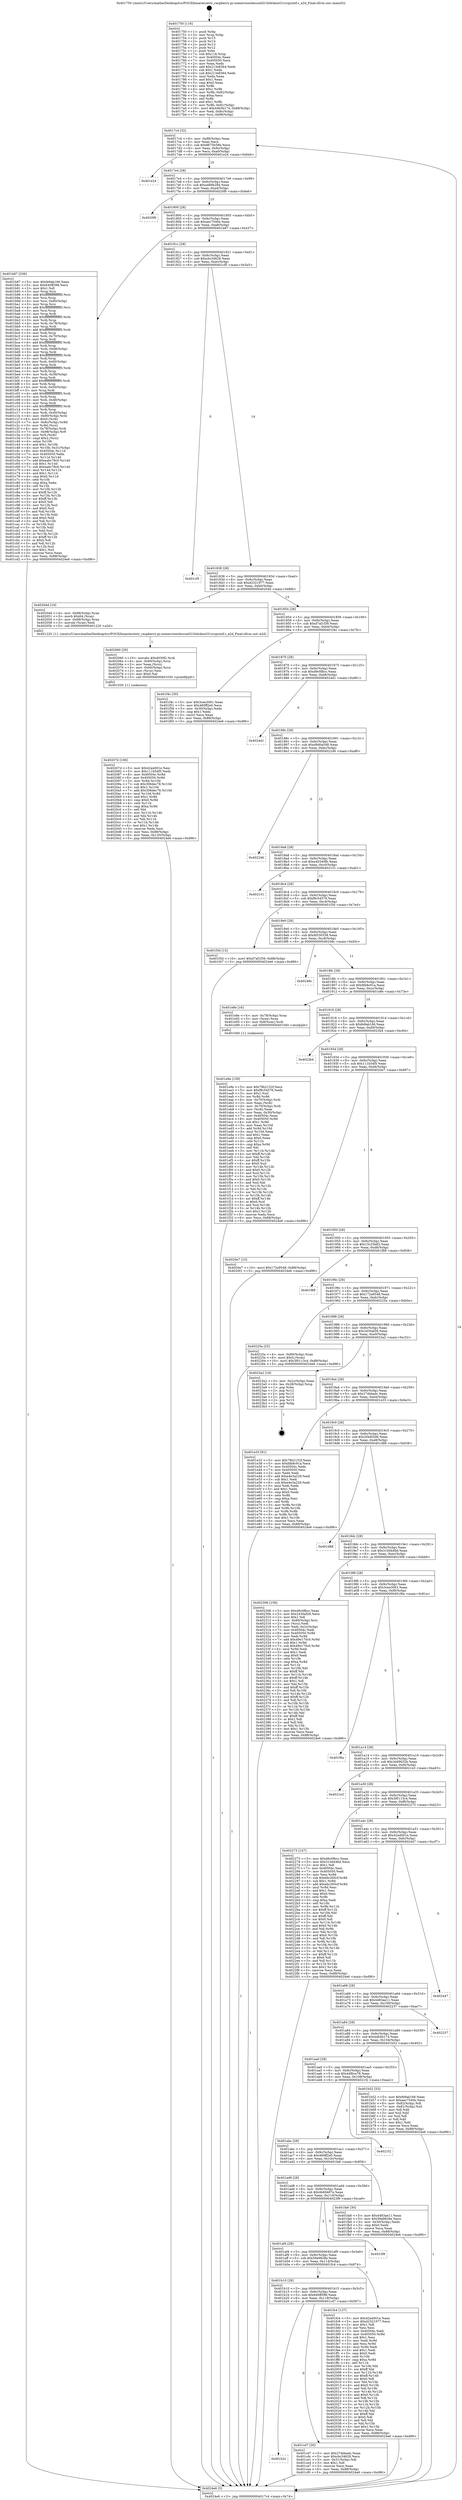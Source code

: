 digraph "0x401750" {
  label = "0x401750 (/mnt/c/Users/mathe/Desktop/tcc/POCII/binaries/extr_raspberry-pi-osexerciseslesson021bl4ckout31srcprintf.c_a2d_Final-ollvm.out::main(0))"
  labelloc = "t"
  node[shape=record]

  Entry [label="",width=0.3,height=0.3,shape=circle,fillcolor=black,style=filled]
  "0x4017c4" [label="{
     0x4017c4 [32]\l
     | [instrs]\l
     &nbsp;&nbsp;0x4017c4 \<+6\>: mov -0x88(%rbp),%eax\l
     &nbsp;&nbsp;0x4017ca \<+2\>: mov %eax,%ecx\l
     &nbsp;&nbsp;0x4017cc \<+6\>: sub $0x8675b58b,%ecx\l
     &nbsp;&nbsp;0x4017d2 \<+6\>: mov %eax,-0x9c(%rbp)\l
     &nbsp;&nbsp;0x4017d8 \<+6\>: mov %ecx,-0xa0(%rbp)\l
     &nbsp;&nbsp;0x4017de \<+6\>: je 0000000000401e24 \<main+0x6d4\>\l
  }"]
  "0x401e24" [label="{
     0x401e24\l
  }", style=dashed]
  "0x4017e4" [label="{
     0x4017e4 [28]\l
     | [instrs]\l
     &nbsp;&nbsp;0x4017e4 \<+5\>: jmp 00000000004017e9 \<main+0x99\>\l
     &nbsp;&nbsp;0x4017e9 \<+6\>: mov -0x9c(%rbp),%eax\l
     &nbsp;&nbsp;0x4017ef \<+5\>: sub $0xa489b284,%eax\l
     &nbsp;&nbsp;0x4017f4 \<+6\>: mov %eax,-0xa4(%rbp)\l
     &nbsp;&nbsp;0x4017fa \<+6\>: je 00000000004020f6 \<main+0x9a6\>\l
  }"]
  Exit [label="",width=0.3,height=0.3,shape=circle,fillcolor=black,style=filled,peripheries=2]
  "0x4020f6" [label="{
     0x4020f6\l
  }", style=dashed]
  "0x401800" [label="{
     0x401800 [28]\l
     | [instrs]\l
     &nbsp;&nbsp;0x401800 \<+5\>: jmp 0000000000401805 \<main+0xb5\>\l
     &nbsp;&nbsp;0x401805 \<+6\>: mov -0x9c(%rbp),%eax\l
     &nbsp;&nbsp;0x40180b \<+5\>: sub $0xaec7540e,%eax\l
     &nbsp;&nbsp;0x401810 \<+6\>: mov %eax,-0xa8(%rbp)\l
     &nbsp;&nbsp;0x401816 \<+6\>: je 0000000000401b87 \<main+0x437\>\l
  }"]
  "0x40207d" [label="{
     0x40207d [106]\l
     | [instrs]\l
     &nbsp;&nbsp;0x40207d \<+5\>: mov $0x42a4001e,%esi\l
     &nbsp;&nbsp;0x402082 \<+5\>: mov $0x111b54f5,%edx\l
     &nbsp;&nbsp;0x402087 \<+8\>: mov 0x40504c,%r8d\l
     &nbsp;&nbsp;0x40208f \<+8\>: mov 0x405050,%r9d\l
     &nbsp;&nbsp;0x402097 \<+3\>: mov %r8d,%r10d\l
     &nbsp;&nbsp;0x40209a \<+7\>: sub $0x306dec78,%r10d\l
     &nbsp;&nbsp;0x4020a1 \<+4\>: sub $0x1,%r10d\l
     &nbsp;&nbsp;0x4020a5 \<+7\>: add $0x306dec78,%r10d\l
     &nbsp;&nbsp;0x4020ac \<+4\>: imul %r10d,%r8d\l
     &nbsp;&nbsp;0x4020b0 \<+4\>: and $0x1,%r8d\l
     &nbsp;&nbsp;0x4020b4 \<+4\>: cmp $0x0,%r8d\l
     &nbsp;&nbsp;0x4020b8 \<+4\>: sete %r11b\l
     &nbsp;&nbsp;0x4020bc \<+4\>: cmp $0xa,%r9d\l
     &nbsp;&nbsp;0x4020c0 \<+3\>: setl %bl\l
     &nbsp;&nbsp;0x4020c3 \<+3\>: mov %r11b,%r14b\l
     &nbsp;&nbsp;0x4020c6 \<+3\>: and %bl,%r14b\l
     &nbsp;&nbsp;0x4020c9 \<+3\>: xor %bl,%r11b\l
     &nbsp;&nbsp;0x4020cc \<+3\>: or %r11b,%r14b\l
     &nbsp;&nbsp;0x4020cf \<+4\>: test $0x1,%r14b\l
     &nbsp;&nbsp;0x4020d3 \<+3\>: cmovne %edx,%esi\l
     &nbsp;&nbsp;0x4020d6 \<+6\>: mov %esi,-0x88(%rbp)\l
     &nbsp;&nbsp;0x4020dc \<+6\>: mov %eax,-0x120(%rbp)\l
     &nbsp;&nbsp;0x4020e2 \<+5\>: jmp 00000000004024e6 \<main+0xd96\>\l
  }"]
  "0x401b87" [label="{
     0x401b87 [336]\l
     | [instrs]\l
     &nbsp;&nbsp;0x401b87 \<+5\>: mov $0xfe9ab166,%eax\l
     &nbsp;&nbsp;0x401b8c \<+5\>: mov $0x640ff398,%ecx\l
     &nbsp;&nbsp;0x401b91 \<+2\>: mov $0x1,%dl\l
     &nbsp;&nbsp;0x401b93 \<+3\>: mov %rsp,%rsi\l
     &nbsp;&nbsp;0x401b96 \<+4\>: add $0xfffffffffffffff0,%rsi\l
     &nbsp;&nbsp;0x401b9a \<+3\>: mov %rsi,%rsp\l
     &nbsp;&nbsp;0x401b9d \<+4\>: mov %rsi,-0x80(%rbp)\l
     &nbsp;&nbsp;0x401ba1 \<+3\>: mov %rsp,%rsi\l
     &nbsp;&nbsp;0x401ba4 \<+4\>: add $0xfffffffffffffff0,%rsi\l
     &nbsp;&nbsp;0x401ba8 \<+3\>: mov %rsi,%rsp\l
     &nbsp;&nbsp;0x401bab \<+3\>: mov %rsp,%rdi\l
     &nbsp;&nbsp;0x401bae \<+4\>: add $0xfffffffffffffff0,%rdi\l
     &nbsp;&nbsp;0x401bb2 \<+3\>: mov %rdi,%rsp\l
     &nbsp;&nbsp;0x401bb5 \<+4\>: mov %rdi,-0x78(%rbp)\l
     &nbsp;&nbsp;0x401bb9 \<+3\>: mov %rsp,%rdi\l
     &nbsp;&nbsp;0x401bbc \<+4\>: add $0xfffffffffffffff0,%rdi\l
     &nbsp;&nbsp;0x401bc0 \<+3\>: mov %rdi,%rsp\l
     &nbsp;&nbsp;0x401bc3 \<+4\>: mov %rdi,-0x70(%rbp)\l
     &nbsp;&nbsp;0x401bc7 \<+3\>: mov %rsp,%rdi\l
     &nbsp;&nbsp;0x401bca \<+4\>: add $0xfffffffffffffff0,%rdi\l
     &nbsp;&nbsp;0x401bce \<+3\>: mov %rdi,%rsp\l
     &nbsp;&nbsp;0x401bd1 \<+4\>: mov %rdi,-0x68(%rbp)\l
     &nbsp;&nbsp;0x401bd5 \<+3\>: mov %rsp,%rdi\l
     &nbsp;&nbsp;0x401bd8 \<+4\>: add $0xfffffffffffffff0,%rdi\l
     &nbsp;&nbsp;0x401bdc \<+3\>: mov %rdi,%rsp\l
     &nbsp;&nbsp;0x401bdf \<+4\>: mov %rdi,-0x60(%rbp)\l
     &nbsp;&nbsp;0x401be3 \<+3\>: mov %rsp,%rdi\l
     &nbsp;&nbsp;0x401be6 \<+4\>: add $0xfffffffffffffff0,%rdi\l
     &nbsp;&nbsp;0x401bea \<+3\>: mov %rdi,%rsp\l
     &nbsp;&nbsp;0x401bed \<+4\>: mov %rdi,-0x58(%rbp)\l
     &nbsp;&nbsp;0x401bf1 \<+3\>: mov %rsp,%rdi\l
     &nbsp;&nbsp;0x401bf4 \<+4\>: add $0xfffffffffffffff0,%rdi\l
     &nbsp;&nbsp;0x401bf8 \<+3\>: mov %rdi,%rsp\l
     &nbsp;&nbsp;0x401bfb \<+4\>: mov %rdi,-0x50(%rbp)\l
     &nbsp;&nbsp;0x401bff \<+3\>: mov %rsp,%rdi\l
     &nbsp;&nbsp;0x401c02 \<+4\>: add $0xfffffffffffffff0,%rdi\l
     &nbsp;&nbsp;0x401c06 \<+3\>: mov %rdi,%rsp\l
     &nbsp;&nbsp;0x401c09 \<+4\>: mov %rdi,-0x48(%rbp)\l
     &nbsp;&nbsp;0x401c0d \<+3\>: mov %rsp,%rdi\l
     &nbsp;&nbsp;0x401c10 \<+4\>: add $0xfffffffffffffff0,%rdi\l
     &nbsp;&nbsp;0x401c14 \<+3\>: mov %rdi,%rsp\l
     &nbsp;&nbsp;0x401c17 \<+4\>: mov %rdi,-0x40(%rbp)\l
     &nbsp;&nbsp;0x401c1b \<+4\>: mov -0x80(%rbp),%rdi\l
     &nbsp;&nbsp;0x401c1f \<+6\>: movl $0x0,(%rdi)\l
     &nbsp;&nbsp;0x401c25 \<+7\>: mov -0x8c(%rbp),%r8d\l
     &nbsp;&nbsp;0x401c2c \<+3\>: mov %r8d,(%rsi)\l
     &nbsp;&nbsp;0x401c2f \<+4\>: mov -0x78(%rbp),%rdi\l
     &nbsp;&nbsp;0x401c33 \<+7\>: mov -0x98(%rbp),%r9\l
     &nbsp;&nbsp;0x401c3a \<+3\>: mov %r9,(%rdi)\l
     &nbsp;&nbsp;0x401c3d \<+3\>: cmpl $0x2,(%rsi)\l
     &nbsp;&nbsp;0x401c40 \<+4\>: setne %r10b\l
     &nbsp;&nbsp;0x401c44 \<+4\>: and $0x1,%r10b\l
     &nbsp;&nbsp;0x401c48 \<+4\>: mov %r10b,-0x31(%rbp)\l
     &nbsp;&nbsp;0x401c4c \<+8\>: mov 0x40504c,%r11d\l
     &nbsp;&nbsp;0x401c54 \<+7\>: mov 0x405050,%ebx\l
     &nbsp;&nbsp;0x401c5b \<+3\>: mov %r11d,%r14d\l
     &nbsp;&nbsp;0x401c5e \<+7\>: add $0xeabc78c0,%r14d\l
     &nbsp;&nbsp;0x401c65 \<+4\>: sub $0x1,%r14d\l
     &nbsp;&nbsp;0x401c69 \<+7\>: sub $0xeabc78c0,%r14d\l
     &nbsp;&nbsp;0x401c70 \<+4\>: imul %r14d,%r11d\l
     &nbsp;&nbsp;0x401c74 \<+4\>: and $0x1,%r11d\l
     &nbsp;&nbsp;0x401c78 \<+4\>: cmp $0x0,%r11d\l
     &nbsp;&nbsp;0x401c7c \<+4\>: sete %r10b\l
     &nbsp;&nbsp;0x401c80 \<+3\>: cmp $0xa,%ebx\l
     &nbsp;&nbsp;0x401c83 \<+4\>: setl %r15b\l
     &nbsp;&nbsp;0x401c87 \<+3\>: mov %r10b,%r12b\l
     &nbsp;&nbsp;0x401c8a \<+4\>: xor $0xff,%r12b\l
     &nbsp;&nbsp;0x401c8e \<+3\>: mov %r15b,%r13b\l
     &nbsp;&nbsp;0x401c91 \<+4\>: xor $0xff,%r13b\l
     &nbsp;&nbsp;0x401c95 \<+3\>: xor $0x0,%dl\l
     &nbsp;&nbsp;0x401c98 \<+3\>: mov %r12b,%sil\l
     &nbsp;&nbsp;0x401c9b \<+4\>: and $0x0,%sil\l
     &nbsp;&nbsp;0x401c9f \<+3\>: and %dl,%r10b\l
     &nbsp;&nbsp;0x401ca2 \<+3\>: mov %r13b,%dil\l
     &nbsp;&nbsp;0x401ca5 \<+4\>: and $0x0,%dil\l
     &nbsp;&nbsp;0x401ca9 \<+3\>: and %dl,%r15b\l
     &nbsp;&nbsp;0x401cac \<+3\>: or %r10b,%sil\l
     &nbsp;&nbsp;0x401caf \<+3\>: or %r15b,%dil\l
     &nbsp;&nbsp;0x401cb2 \<+3\>: xor %dil,%sil\l
     &nbsp;&nbsp;0x401cb5 \<+3\>: or %r13b,%r12b\l
     &nbsp;&nbsp;0x401cb8 \<+4\>: xor $0xff,%r12b\l
     &nbsp;&nbsp;0x401cbc \<+3\>: or $0x0,%dl\l
     &nbsp;&nbsp;0x401cbf \<+3\>: and %dl,%r12b\l
     &nbsp;&nbsp;0x401cc2 \<+3\>: or %r12b,%sil\l
     &nbsp;&nbsp;0x401cc5 \<+4\>: test $0x1,%sil\l
     &nbsp;&nbsp;0x401cc9 \<+3\>: cmovne %ecx,%eax\l
     &nbsp;&nbsp;0x401ccc \<+6\>: mov %eax,-0x88(%rbp)\l
     &nbsp;&nbsp;0x401cd2 \<+5\>: jmp 00000000004024e6 \<main+0xd96\>\l
  }"]
  "0x40181c" [label="{
     0x40181c [28]\l
     | [instrs]\l
     &nbsp;&nbsp;0x40181c \<+5\>: jmp 0000000000401821 \<main+0xd1\>\l
     &nbsp;&nbsp;0x401821 \<+6\>: mov -0x9c(%rbp),%eax\l
     &nbsp;&nbsp;0x401827 \<+5\>: sub $0xcbc34628,%eax\l
     &nbsp;&nbsp;0x40182c \<+6\>: mov %eax,-0xac(%rbp)\l
     &nbsp;&nbsp;0x401832 \<+6\>: je 0000000000401cf5 \<main+0x5a5\>\l
  }"]
  "0x402060" [label="{
     0x402060 [29]\l
     | [instrs]\l
     &nbsp;&nbsp;0x402060 \<+10\>: movabs $0x4030f2,%rdi\l
     &nbsp;&nbsp;0x40206a \<+4\>: mov -0x60(%rbp),%rcx\l
     &nbsp;&nbsp;0x40206e \<+2\>: mov %eax,(%rcx)\l
     &nbsp;&nbsp;0x402070 \<+4\>: mov -0x60(%rbp),%rcx\l
     &nbsp;&nbsp;0x402074 \<+2\>: mov (%rcx),%esi\l
     &nbsp;&nbsp;0x402076 \<+2\>: mov $0x0,%al\l
     &nbsp;&nbsp;0x402078 \<+5\>: call 0000000000401030 \<printf@plt\>\l
     | [calls]\l
     &nbsp;&nbsp;0x401030 \{1\} (unknown)\l
  }"]
  "0x401cf5" [label="{
     0x401cf5\l
  }", style=dashed]
  "0x401838" [label="{
     0x401838 [28]\l
     | [instrs]\l
     &nbsp;&nbsp;0x401838 \<+5\>: jmp 000000000040183d \<main+0xed\>\l
     &nbsp;&nbsp;0x40183d \<+6\>: mov -0x9c(%rbp),%eax\l
     &nbsp;&nbsp;0x401843 \<+5\>: sub $0xd2321977,%eax\l
     &nbsp;&nbsp;0x401848 \<+6\>: mov %eax,-0xb0(%rbp)\l
     &nbsp;&nbsp;0x40184e \<+6\>: je 000000000040204d \<main+0x8fd\>\l
  }"]
  "0x401e9e" [label="{
     0x401e9e [159]\l
     | [instrs]\l
     &nbsp;&nbsp;0x401e9e \<+5\>: mov $0x78b2152f,%ecx\l
     &nbsp;&nbsp;0x401ea3 \<+5\>: mov $0xf9c54576,%edx\l
     &nbsp;&nbsp;0x401ea8 \<+3\>: mov $0x1,%sil\l
     &nbsp;&nbsp;0x401eab \<+3\>: xor %r8d,%r8d\l
     &nbsp;&nbsp;0x401eae \<+4\>: mov -0x70(%rbp),%rdi\l
     &nbsp;&nbsp;0x401eb2 \<+2\>: mov %eax,(%rdi)\l
     &nbsp;&nbsp;0x401eb4 \<+4\>: mov -0x70(%rbp),%rdi\l
     &nbsp;&nbsp;0x401eb8 \<+2\>: mov (%rdi),%eax\l
     &nbsp;&nbsp;0x401eba \<+3\>: mov %eax,-0x30(%rbp)\l
     &nbsp;&nbsp;0x401ebd \<+7\>: mov 0x40504c,%eax\l
     &nbsp;&nbsp;0x401ec4 \<+8\>: mov 0x405050,%r9d\l
     &nbsp;&nbsp;0x401ecc \<+4\>: sub $0x1,%r8d\l
     &nbsp;&nbsp;0x401ed0 \<+3\>: mov %eax,%r10d\l
     &nbsp;&nbsp;0x401ed3 \<+3\>: add %r8d,%r10d\l
     &nbsp;&nbsp;0x401ed6 \<+4\>: imul %r10d,%eax\l
     &nbsp;&nbsp;0x401eda \<+3\>: and $0x1,%eax\l
     &nbsp;&nbsp;0x401edd \<+3\>: cmp $0x0,%eax\l
     &nbsp;&nbsp;0x401ee0 \<+4\>: sete %r11b\l
     &nbsp;&nbsp;0x401ee4 \<+4\>: cmp $0xa,%r9d\l
     &nbsp;&nbsp;0x401ee8 \<+3\>: setl %bl\l
     &nbsp;&nbsp;0x401eeb \<+3\>: mov %r11b,%r14b\l
     &nbsp;&nbsp;0x401eee \<+4\>: xor $0xff,%r14b\l
     &nbsp;&nbsp;0x401ef2 \<+3\>: mov %bl,%r15b\l
     &nbsp;&nbsp;0x401ef5 \<+4\>: xor $0xff,%r15b\l
     &nbsp;&nbsp;0x401ef9 \<+4\>: xor $0x0,%sil\l
     &nbsp;&nbsp;0x401efd \<+3\>: mov %r14b,%r12b\l
     &nbsp;&nbsp;0x401f00 \<+4\>: and $0x0,%r12b\l
     &nbsp;&nbsp;0x401f04 \<+3\>: and %sil,%r11b\l
     &nbsp;&nbsp;0x401f07 \<+3\>: mov %r15b,%r13b\l
     &nbsp;&nbsp;0x401f0a \<+4\>: and $0x0,%r13b\l
     &nbsp;&nbsp;0x401f0e \<+3\>: and %sil,%bl\l
     &nbsp;&nbsp;0x401f11 \<+3\>: or %r11b,%r12b\l
     &nbsp;&nbsp;0x401f14 \<+3\>: or %bl,%r13b\l
     &nbsp;&nbsp;0x401f17 \<+3\>: xor %r13b,%r12b\l
     &nbsp;&nbsp;0x401f1a \<+3\>: or %r15b,%r14b\l
     &nbsp;&nbsp;0x401f1d \<+4\>: xor $0xff,%r14b\l
     &nbsp;&nbsp;0x401f21 \<+4\>: or $0x0,%sil\l
     &nbsp;&nbsp;0x401f25 \<+3\>: and %sil,%r14b\l
     &nbsp;&nbsp;0x401f28 \<+3\>: or %r14b,%r12b\l
     &nbsp;&nbsp;0x401f2b \<+4\>: test $0x1,%r12b\l
     &nbsp;&nbsp;0x401f2f \<+3\>: cmovne %edx,%ecx\l
     &nbsp;&nbsp;0x401f32 \<+6\>: mov %ecx,-0x88(%rbp)\l
     &nbsp;&nbsp;0x401f38 \<+5\>: jmp 00000000004024e6 \<main+0xd96\>\l
  }"]
  "0x40204d" [label="{
     0x40204d [19]\l
     | [instrs]\l
     &nbsp;&nbsp;0x40204d \<+4\>: mov -0x68(%rbp),%rax\l
     &nbsp;&nbsp;0x402051 \<+3\>: movb $0x64,(%rax)\l
     &nbsp;&nbsp;0x402054 \<+4\>: mov -0x68(%rbp),%rax\l
     &nbsp;&nbsp;0x402058 \<+3\>: movsbl (%rax),%edi\l
     &nbsp;&nbsp;0x40205b \<+5\>: call 0000000000401220 \<a2d\>\l
     | [calls]\l
     &nbsp;&nbsp;0x401220 \{1\} (/mnt/c/Users/mathe/Desktop/tcc/POCII/binaries/extr_raspberry-pi-osexerciseslesson021bl4ckout31srcprintf.c_a2d_Final-ollvm.out::a2d)\l
  }"]
  "0x401854" [label="{
     0x401854 [28]\l
     | [instrs]\l
     &nbsp;&nbsp;0x401854 \<+5\>: jmp 0000000000401859 \<main+0x109\>\l
     &nbsp;&nbsp;0x401859 \<+6\>: mov -0x9c(%rbp),%eax\l
     &nbsp;&nbsp;0x40185f \<+5\>: sub $0xd7af1f39,%eax\l
     &nbsp;&nbsp;0x401864 \<+6\>: mov %eax,-0xb4(%rbp)\l
     &nbsp;&nbsp;0x40186a \<+6\>: je 0000000000401f4c \<main+0x7fc\>\l
  }"]
  "0x401b2c" [label="{
     0x401b2c\l
  }", style=dashed]
  "0x401f4c" [label="{
     0x401f4c [30]\l
     | [instrs]\l
     &nbsp;&nbsp;0x401f4c \<+5\>: mov $0x3cee3061,%eax\l
     &nbsp;&nbsp;0x401f51 \<+5\>: mov $0x460ff2e0,%ecx\l
     &nbsp;&nbsp;0x401f56 \<+3\>: mov -0x30(%rbp),%edx\l
     &nbsp;&nbsp;0x401f59 \<+3\>: cmp $0x1,%edx\l
     &nbsp;&nbsp;0x401f5c \<+3\>: cmovl %ecx,%eax\l
     &nbsp;&nbsp;0x401f5f \<+6\>: mov %eax,-0x88(%rbp)\l
     &nbsp;&nbsp;0x401f65 \<+5\>: jmp 00000000004024e6 \<main+0xd96\>\l
  }"]
  "0x401870" [label="{
     0x401870 [28]\l
     | [instrs]\l
     &nbsp;&nbsp;0x401870 \<+5\>: jmp 0000000000401875 \<main+0x125\>\l
     &nbsp;&nbsp;0x401875 \<+6\>: mov -0x9c(%rbp),%eax\l
     &nbsp;&nbsp;0x40187b \<+5\>: sub $0xd9c0fbcc,%eax\l
     &nbsp;&nbsp;0x401880 \<+6\>: mov %eax,-0xb8(%rbp)\l
     &nbsp;&nbsp;0x401886 \<+6\>: je 00000000004024d1 \<main+0xd81\>\l
  }"]
  "0x401cd7" [label="{
     0x401cd7 [30]\l
     | [instrs]\l
     &nbsp;&nbsp;0x401cd7 \<+5\>: mov $0x274bbadc,%eax\l
     &nbsp;&nbsp;0x401cdc \<+5\>: mov $0xcbc34628,%ecx\l
     &nbsp;&nbsp;0x401ce1 \<+3\>: mov -0x31(%rbp),%dl\l
     &nbsp;&nbsp;0x401ce4 \<+3\>: test $0x1,%dl\l
     &nbsp;&nbsp;0x401ce7 \<+3\>: cmovne %ecx,%eax\l
     &nbsp;&nbsp;0x401cea \<+6\>: mov %eax,-0x88(%rbp)\l
     &nbsp;&nbsp;0x401cf0 \<+5\>: jmp 00000000004024e6 \<main+0xd96\>\l
  }"]
  "0x4024d1" [label="{
     0x4024d1\l
  }", style=dashed]
  "0x40188c" [label="{
     0x40188c [28]\l
     | [instrs]\l
     &nbsp;&nbsp;0x40188c \<+5\>: jmp 0000000000401891 \<main+0x141\>\l
     &nbsp;&nbsp;0x401891 \<+6\>: mov -0x9c(%rbp),%eax\l
     &nbsp;&nbsp;0x401897 \<+5\>: sub $0xd9d0a548,%eax\l
     &nbsp;&nbsp;0x40189c \<+6\>: mov %eax,-0xbc(%rbp)\l
     &nbsp;&nbsp;0x4018a2 \<+6\>: je 0000000000402246 \<main+0xaf6\>\l
  }"]
  "0x401b10" [label="{
     0x401b10 [28]\l
     | [instrs]\l
     &nbsp;&nbsp;0x401b10 \<+5\>: jmp 0000000000401b15 \<main+0x3c5\>\l
     &nbsp;&nbsp;0x401b15 \<+6\>: mov -0x9c(%rbp),%eax\l
     &nbsp;&nbsp;0x401b1b \<+5\>: sub $0x640ff398,%eax\l
     &nbsp;&nbsp;0x401b20 \<+6\>: mov %eax,-0x118(%rbp)\l
     &nbsp;&nbsp;0x401b26 \<+6\>: je 0000000000401cd7 \<main+0x587\>\l
  }"]
  "0x402246" [label="{
     0x402246\l
  }", style=dashed]
  "0x4018a8" [label="{
     0x4018a8 [28]\l
     | [instrs]\l
     &nbsp;&nbsp;0x4018a8 \<+5\>: jmp 00000000004018ad \<main+0x15d\>\l
     &nbsp;&nbsp;0x4018ad \<+6\>: mov -0x9c(%rbp),%eax\l
     &nbsp;&nbsp;0x4018b3 \<+5\>: sub $0xe40340fb,%eax\l
     &nbsp;&nbsp;0x4018b8 \<+6\>: mov %eax,-0xc0(%rbp)\l
     &nbsp;&nbsp;0x4018be \<+6\>: je 0000000000402151 \<main+0xa01\>\l
  }"]
  "0x401fc4" [label="{
     0x401fc4 [137]\l
     | [instrs]\l
     &nbsp;&nbsp;0x401fc4 \<+5\>: mov $0x42a4001e,%eax\l
     &nbsp;&nbsp;0x401fc9 \<+5\>: mov $0xd2321977,%ecx\l
     &nbsp;&nbsp;0x401fce \<+2\>: mov $0x1,%dl\l
     &nbsp;&nbsp;0x401fd0 \<+2\>: xor %esi,%esi\l
     &nbsp;&nbsp;0x401fd2 \<+7\>: mov 0x40504c,%edi\l
     &nbsp;&nbsp;0x401fd9 \<+8\>: mov 0x405050,%r8d\l
     &nbsp;&nbsp;0x401fe1 \<+3\>: sub $0x1,%esi\l
     &nbsp;&nbsp;0x401fe4 \<+3\>: mov %edi,%r9d\l
     &nbsp;&nbsp;0x401fe7 \<+3\>: add %esi,%r9d\l
     &nbsp;&nbsp;0x401fea \<+4\>: imul %r9d,%edi\l
     &nbsp;&nbsp;0x401fee \<+3\>: and $0x1,%edi\l
     &nbsp;&nbsp;0x401ff1 \<+3\>: cmp $0x0,%edi\l
     &nbsp;&nbsp;0x401ff4 \<+4\>: sete %r10b\l
     &nbsp;&nbsp;0x401ff8 \<+4\>: cmp $0xa,%r8d\l
     &nbsp;&nbsp;0x401ffc \<+4\>: setl %r11b\l
     &nbsp;&nbsp;0x402000 \<+3\>: mov %r10b,%bl\l
     &nbsp;&nbsp;0x402003 \<+3\>: xor $0xff,%bl\l
     &nbsp;&nbsp;0x402006 \<+3\>: mov %r11b,%r14b\l
     &nbsp;&nbsp;0x402009 \<+4\>: xor $0xff,%r14b\l
     &nbsp;&nbsp;0x40200d \<+3\>: xor $0x0,%dl\l
     &nbsp;&nbsp;0x402010 \<+3\>: mov %bl,%r15b\l
     &nbsp;&nbsp;0x402013 \<+4\>: and $0x0,%r15b\l
     &nbsp;&nbsp;0x402017 \<+3\>: and %dl,%r10b\l
     &nbsp;&nbsp;0x40201a \<+3\>: mov %r14b,%r12b\l
     &nbsp;&nbsp;0x40201d \<+4\>: and $0x0,%r12b\l
     &nbsp;&nbsp;0x402021 \<+3\>: and %dl,%r11b\l
     &nbsp;&nbsp;0x402024 \<+3\>: or %r10b,%r15b\l
     &nbsp;&nbsp;0x402027 \<+3\>: or %r11b,%r12b\l
     &nbsp;&nbsp;0x40202a \<+3\>: xor %r12b,%r15b\l
     &nbsp;&nbsp;0x40202d \<+3\>: or %r14b,%bl\l
     &nbsp;&nbsp;0x402030 \<+3\>: xor $0xff,%bl\l
     &nbsp;&nbsp;0x402033 \<+3\>: or $0x0,%dl\l
     &nbsp;&nbsp;0x402036 \<+2\>: and %dl,%bl\l
     &nbsp;&nbsp;0x402038 \<+3\>: or %bl,%r15b\l
     &nbsp;&nbsp;0x40203b \<+4\>: test $0x1,%r15b\l
     &nbsp;&nbsp;0x40203f \<+3\>: cmovne %ecx,%eax\l
     &nbsp;&nbsp;0x402042 \<+6\>: mov %eax,-0x88(%rbp)\l
     &nbsp;&nbsp;0x402048 \<+5\>: jmp 00000000004024e6 \<main+0xd96\>\l
  }"]
  "0x402151" [label="{
     0x402151\l
  }", style=dashed]
  "0x4018c4" [label="{
     0x4018c4 [28]\l
     | [instrs]\l
     &nbsp;&nbsp;0x4018c4 \<+5\>: jmp 00000000004018c9 \<main+0x179\>\l
     &nbsp;&nbsp;0x4018c9 \<+6\>: mov -0x9c(%rbp),%eax\l
     &nbsp;&nbsp;0x4018cf \<+5\>: sub $0xf9c54576,%eax\l
     &nbsp;&nbsp;0x4018d4 \<+6\>: mov %eax,-0xc4(%rbp)\l
     &nbsp;&nbsp;0x4018da \<+6\>: je 0000000000401f3d \<main+0x7ed\>\l
  }"]
  "0x401af4" [label="{
     0x401af4 [28]\l
     | [instrs]\l
     &nbsp;&nbsp;0x401af4 \<+5\>: jmp 0000000000401af9 \<main+0x3a9\>\l
     &nbsp;&nbsp;0x401af9 \<+6\>: mov -0x9c(%rbp),%eax\l
     &nbsp;&nbsp;0x401aff \<+5\>: sub $0x59a9828e,%eax\l
     &nbsp;&nbsp;0x401b04 \<+6\>: mov %eax,-0x114(%rbp)\l
     &nbsp;&nbsp;0x401b0a \<+6\>: je 0000000000401fc4 \<main+0x874\>\l
  }"]
  "0x401f3d" [label="{
     0x401f3d [15]\l
     | [instrs]\l
     &nbsp;&nbsp;0x401f3d \<+10\>: movl $0xd7af1f39,-0x88(%rbp)\l
     &nbsp;&nbsp;0x401f47 \<+5\>: jmp 00000000004024e6 \<main+0xd96\>\l
  }"]
  "0x4018e0" [label="{
     0x4018e0 [28]\l
     | [instrs]\l
     &nbsp;&nbsp;0x4018e0 \<+5\>: jmp 00000000004018e5 \<main+0x195\>\l
     &nbsp;&nbsp;0x4018e5 \<+6\>: mov -0x9c(%rbp),%eax\l
     &nbsp;&nbsp;0x4018eb \<+5\>: sub $0xfd530338,%eax\l
     &nbsp;&nbsp;0x4018f0 \<+6\>: mov %eax,-0xc8(%rbp)\l
     &nbsp;&nbsp;0x4018f6 \<+6\>: je 000000000040248c \<main+0xd3c\>\l
  }"]
  "0x4023f9" [label="{
     0x4023f9\l
  }", style=dashed]
  "0x40248c" [label="{
     0x40248c\l
  }", style=dashed]
  "0x4018fc" [label="{
     0x4018fc [28]\l
     | [instrs]\l
     &nbsp;&nbsp;0x4018fc \<+5\>: jmp 0000000000401901 \<main+0x1b1\>\l
     &nbsp;&nbsp;0x401901 \<+6\>: mov -0x9c(%rbp),%eax\l
     &nbsp;&nbsp;0x401907 \<+5\>: sub $0xfdb8c91a,%eax\l
     &nbsp;&nbsp;0x40190c \<+6\>: mov %eax,-0xcc(%rbp)\l
     &nbsp;&nbsp;0x401912 \<+6\>: je 0000000000401e8e \<main+0x73e\>\l
  }"]
  "0x401ad8" [label="{
     0x401ad8 [28]\l
     | [instrs]\l
     &nbsp;&nbsp;0x401ad8 \<+5\>: jmp 0000000000401add \<main+0x38d\>\l
     &nbsp;&nbsp;0x401add \<+6\>: mov -0x9c(%rbp),%eax\l
     &nbsp;&nbsp;0x401ae3 \<+5\>: sub $0x4b69487e,%eax\l
     &nbsp;&nbsp;0x401ae8 \<+6\>: mov %eax,-0x110(%rbp)\l
     &nbsp;&nbsp;0x401aee \<+6\>: je 00000000004023f9 \<main+0xca9\>\l
  }"]
  "0x401e8e" [label="{
     0x401e8e [16]\l
     | [instrs]\l
     &nbsp;&nbsp;0x401e8e \<+4\>: mov -0x78(%rbp),%rax\l
     &nbsp;&nbsp;0x401e92 \<+3\>: mov (%rax),%rax\l
     &nbsp;&nbsp;0x401e95 \<+4\>: mov 0x8(%rax),%rdi\l
     &nbsp;&nbsp;0x401e99 \<+5\>: call 0000000000401040 \<atoi@plt\>\l
     | [calls]\l
     &nbsp;&nbsp;0x401040 \{1\} (unknown)\l
  }"]
  "0x401918" [label="{
     0x401918 [28]\l
     | [instrs]\l
     &nbsp;&nbsp;0x401918 \<+5\>: jmp 000000000040191d \<main+0x1cd\>\l
     &nbsp;&nbsp;0x40191d \<+6\>: mov -0x9c(%rbp),%eax\l
     &nbsp;&nbsp;0x401923 \<+5\>: sub $0xfe9ab166,%eax\l
     &nbsp;&nbsp;0x401928 \<+6\>: mov %eax,-0xd0(%rbp)\l
     &nbsp;&nbsp;0x40192e \<+6\>: je 00000000004023b4 \<main+0xc64\>\l
  }"]
  "0x401fa6" [label="{
     0x401fa6 [30]\l
     | [instrs]\l
     &nbsp;&nbsp;0x401fa6 \<+5\>: mov $0x4483ae11,%eax\l
     &nbsp;&nbsp;0x401fab \<+5\>: mov $0x59a9828e,%ecx\l
     &nbsp;&nbsp;0x401fb0 \<+3\>: mov -0x30(%rbp),%edx\l
     &nbsp;&nbsp;0x401fb3 \<+3\>: cmp $0x0,%edx\l
     &nbsp;&nbsp;0x401fb6 \<+3\>: cmove %ecx,%eax\l
     &nbsp;&nbsp;0x401fb9 \<+6\>: mov %eax,-0x88(%rbp)\l
     &nbsp;&nbsp;0x401fbf \<+5\>: jmp 00000000004024e6 \<main+0xd96\>\l
  }"]
  "0x4023b4" [label="{
     0x4023b4\l
  }", style=dashed]
  "0x401934" [label="{
     0x401934 [28]\l
     | [instrs]\l
     &nbsp;&nbsp;0x401934 \<+5\>: jmp 0000000000401939 \<main+0x1e9\>\l
     &nbsp;&nbsp;0x401939 \<+6\>: mov -0x9c(%rbp),%eax\l
     &nbsp;&nbsp;0x40193f \<+5\>: sub $0x111b54f5,%eax\l
     &nbsp;&nbsp;0x401944 \<+6\>: mov %eax,-0xd4(%rbp)\l
     &nbsp;&nbsp;0x40194a \<+6\>: je 00000000004020e7 \<main+0x997\>\l
  }"]
  "0x401abc" [label="{
     0x401abc [28]\l
     | [instrs]\l
     &nbsp;&nbsp;0x401abc \<+5\>: jmp 0000000000401ac1 \<main+0x371\>\l
     &nbsp;&nbsp;0x401ac1 \<+6\>: mov -0x9c(%rbp),%eax\l
     &nbsp;&nbsp;0x401ac7 \<+5\>: sub $0x460ff2e0,%eax\l
     &nbsp;&nbsp;0x401acc \<+6\>: mov %eax,-0x10c(%rbp)\l
     &nbsp;&nbsp;0x401ad2 \<+6\>: je 0000000000401fa6 \<main+0x856\>\l
  }"]
  "0x4020e7" [label="{
     0x4020e7 [15]\l
     | [instrs]\l
     &nbsp;&nbsp;0x4020e7 \<+10\>: movl $0x172a9548,-0x88(%rbp)\l
     &nbsp;&nbsp;0x4020f1 \<+5\>: jmp 00000000004024e6 \<main+0xd96\>\l
  }"]
  "0x401950" [label="{
     0x401950 [28]\l
     | [instrs]\l
     &nbsp;&nbsp;0x401950 \<+5\>: jmp 0000000000401955 \<main+0x205\>\l
     &nbsp;&nbsp;0x401955 \<+6\>: mov -0x9c(%rbp),%eax\l
     &nbsp;&nbsp;0x40195b \<+5\>: sub $0x15c25b82,%eax\l
     &nbsp;&nbsp;0x401960 \<+6\>: mov %eax,-0xd8(%rbp)\l
     &nbsp;&nbsp;0x401966 \<+6\>: je 0000000000401f88 \<main+0x838\>\l
  }"]
  "0x4021f2" [label="{
     0x4021f2\l
  }", style=dashed]
  "0x401f88" [label="{
     0x401f88\l
  }", style=dashed]
  "0x40196c" [label="{
     0x40196c [28]\l
     | [instrs]\l
     &nbsp;&nbsp;0x40196c \<+5\>: jmp 0000000000401971 \<main+0x221\>\l
     &nbsp;&nbsp;0x401971 \<+6\>: mov -0x9c(%rbp),%eax\l
     &nbsp;&nbsp;0x401977 \<+5\>: sub $0x172a9548,%eax\l
     &nbsp;&nbsp;0x40197c \<+6\>: mov %eax,-0xdc(%rbp)\l
     &nbsp;&nbsp;0x401982 \<+6\>: je 000000000040225a \<main+0xb0a\>\l
  }"]
  "0x401750" [label="{
     0x401750 [116]\l
     | [instrs]\l
     &nbsp;&nbsp;0x401750 \<+1\>: push %rbp\l
     &nbsp;&nbsp;0x401751 \<+3\>: mov %rsp,%rbp\l
     &nbsp;&nbsp;0x401754 \<+2\>: push %r15\l
     &nbsp;&nbsp;0x401756 \<+2\>: push %r14\l
     &nbsp;&nbsp;0x401758 \<+2\>: push %r13\l
     &nbsp;&nbsp;0x40175a \<+2\>: push %r12\l
     &nbsp;&nbsp;0x40175c \<+1\>: push %rbx\l
     &nbsp;&nbsp;0x40175d \<+7\>: sub $0x118,%rsp\l
     &nbsp;&nbsp;0x401764 \<+7\>: mov 0x40504c,%eax\l
     &nbsp;&nbsp;0x40176b \<+7\>: mov 0x405050,%ecx\l
     &nbsp;&nbsp;0x401772 \<+2\>: mov %eax,%edx\l
     &nbsp;&nbsp;0x401774 \<+6\>: add $0x213e8364,%edx\l
     &nbsp;&nbsp;0x40177a \<+3\>: sub $0x1,%edx\l
     &nbsp;&nbsp;0x40177d \<+6\>: sub $0x213e8364,%edx\l
     &nbsp;&nbsp;0x401783 \<+3\>: imul %edx,%eax\l
     &nbsp;&nbsp;0x401786 \<+3\>: and $0x1,%eax\l
     &nbsp;&nbsp;0x401789 \<+3\>: cmp $0x0,%eax\l
     &nbsp;&nbsp;0x40178c \<+4\>: sete %r8b\l
     &nbsp;&nbsp;0x401790 \<+4\>: and $0x1,%r8b\l
     &nbsp;&nbsp;0x401794 \<+7\>: mov %r8b,-0x82(%rbp)\l
     &nbsp;&nbsp;0x40179b \<+3\>: cmp $0xa,%ecx\l
     &nbsp;&nbsp;0x40179e \<+4\>: setl %r8b\l
     &nbsp;&nbsp;0x4017a2 \<+4\>: and $0x1,%r8b\l
     &nbsp;&nbsp;0x4017a6 \<+7\>: mov %r8b,-0x81(%rbp)\l
     &nbsp;&nbsp;0x4017ad \<+10\>: movl $0x44b5b174,-0x88(%rbp)\l
     &nbsp;&nbsp;0x4017b7 \<+6\>: mov %edi,-0x8c(%rbp)\l
     &nbsp;&nbsp;0x4017bd \<+7\>: mov %rsi,-0x98(%rbp)\l
  }"]
  "0x40225a" [label="{
     0x40225a [25]\l
     | [instrs]\l
     &nbsp;&nbsp;0x40225a \<+4\>: mov -0x80(%rbp),%rax\l
     &nbsp;&nbsp;0x40225e \<+6\>: movl $0x0,(%rax)\l
     &nbsp;&nbsp;0x402264 \<+10\>: movl $0x3f0113c4,-0x88(%rbp)\l
     &nbsp;&nbsp;0x40226e \<+5\>: jmp 00000000004024e6 \<main+0xd96\>\l
  }"]
  "0x401988" [label="{
     0x401988 [28]\l
     | [instrs]\l
     &nbsp;&nbsp;0x401988 \<+5\>: jmp 000000000040198d \<main+0x23d\>\l
     &nbsp;&nbsp;0x40198d \<+6\>: mov -0x9c(%rbp),%eax\l
     &nbsp;&nbsp;0x401993 \<+5\>: sub $0x2430af28,%eax\l
     &nbsp;&nbsp;0x401998 \<+6\>: mov %eax,-0xe0(%rbp)\l
     &nbsp;&nbsp;0x40199e \<+6\>: je 00000000004023a2 \<main+0xc52\>\l
  }"]
  "0x4024e6" [label="{
     0x4024e6 [5]\l
     | [instrs]\l
     &nbsp;&nbsp;0x4024e6 \<+5\>: jmp 00000000004017c4 \<main+0x74\>\l
  }"]
  "0x4023a2" [label="{
     0x4023a2 [18]\l
     | [instrs]\l
     &nbsp;&nbsp;0x4023a2 \<+3\>: mov -0x2c(%rbp),%eax\l
     &nbsp;&nbsp;0x4023a5 \<+4\>: lea -0x28(%rbp),%rsp\l
     &nbsp;&nbsp;0x4023a9 \<+1\>: pop %rbx\l
     &nbsp;&nbsp;0x4023aa \<+2\>: pop %r12\l
     &nbsp;&nbsp;0x4023ac \<+2\>: pop %r13\l
     &nbsp;&nbsp;0x4023ae \<+2\>: pop %r14\l
     &nbsp;&nbsp;0x4023b0 \<+2\>: pop %r15\l
     &nbsp;&nbsp;0x4023b2 \<+1\>: pop %rbp\l
     &nbsp;&nbsp;0x4023b3 \<+1\>: ret\l
  }"]
  "0x4019a4" [label="{
     0x4019a4 [28]\l
     | [instrs]\l
     &nbsp;&nbsp;0x4019a4 \<+5\>: jmp 00000000004019a9 \<main+0x259\>\l
     &nbsp;&nbsp;0x4019a9 \<+6\>: mov -0x9c(%rbp),%eax\l
     &nbsp;&nbsp;0x4019af \<+5\>: sub $0x274bbadc,%eax\l
     &nbsp;&nbsp;0x4019b4 \<+6\>: mov %eax,-0xe4(%rbp)\l
     &nbsp;&nbsp;0x4019ba \<+6\>: je 0000000000401e33 \<main+0x6e3\>\l
  }"]
  "0x401aa0" [label="{
     0x401aa0 [28]\l
     | [instrs]\l
     &nbsp;&nbsp;0x401aa0 \<+5\>: jmp 0000000000401aa5 \<main+0x355\>\l
     &nbsp;&nbsp;0x401aa5 \<+6\>: mov -0x9c(%rbp),%eax\l
     &nbsp;&nbsp;0x401aab \<+5\>: sub $0x44f0ce78,%eax\l
     &nbsp;&nbsp;0x401ab0 \<+6\>: mov %eax,-0x108(%rbp)\l
     &nbsp;&nbsp;0x401ab6 \<+6\>: je 00000000004021f2 \<main+0xaa2\>\l
  }"]
  "0x401e33" [label="{
     0x401e33 [91]\l
     | [instrs]\l
     &nbsp;&nbsp;0x401e33 \<+5\>: mov $0x78b2152f,%eax\l
     &nbsp;&nbsp;0x401e38 \<+5\>: mov $0xfdb8c91a,%ecx\l
     &nbsp;&nbsp;0x401e3d \<+7\>: mov 0x40504c,%edx\l
     &nbsp;&nbsp;0x401e44 \<+7\>: mov 0x405050,%esi\l
     &nbsp;&nbsp;0x401e4b \<+2\>: mov %edx,%edi\l
     &nbsp;&nbsp;0x401e4d \<+6\>: add $0xe4e3a229,%edi\l
     &nbsp;&nbsp;0x401e53 \<+3\>: sub $0x1,%edi\l
     &nbsp;&nbsp;0x401e56 \<+6\>: sub $0xe4e3a229,%edi\l
     &nbsp;&nbsp;0x401e5c \<+3\>: imul %edi,%edx\l
     &nbsp;&nbsp;0x401e5f \<+3\>: and $0x1,%edx\l
     &nbsp;&nbsp;0x401e62 \<+3\>: cmp $0x0,%edx\l
     &nbsp;&nbsp;0x401e65 \<+4\>: sete %r8b\l
     &nbsp;&nbsp;0x401e69 \<+3\>: cmp $0xa,%esi\l
     &nbsp;&nbsp;0x401e6c \<+4\>: setl %r9b\l
     &nbsp;&nbsp;0x401e70 \<+3\>: mov %r8b,%r10b\l
     &nbsp;&nbsp;0x401e73 \<+3\>: and %r9b,%r10b\l
     &nbsp;&nbsp;0x401e76 \<+3\>: xor %r9b,%r8b\l
     &nbsp;&nbsp;0x401e79 \<+3\>: or %r8b,%r10b\l
     &nbsp;&nbsp;0x401e7c \<+4\>: test $0x1,%r10b\l
     &nbsp;&nbsp;0x401e80 \<+3\>: cmovne %ecx,%eax\l
     &nbsp;&nbsp;0x401e83 \<+6\>: mov %eax,-0x88(%rbp)\l
     &nbsp;&nbsp;0x401e89 \<+5\>: jmp 00000000004024e6 \<main+0xd96\>\l
  }"]
  "0x4019c0" [label="{
     0x4019c0 [28]\l
     | [instrs]\l
     &nbsp;&nbsp;0x4019c0 \<+5\>: jmp 00000000004019c5 \<main+0x275\>\l
     &nbsp;&nbsp;0x4019c5 \<+6\>: mov -0x9c(%rbp),%eax\l
     &nbsp;&nbsp;0x4019cb \<+5\>: sub $0x2f4d05d6,%eax\l
     &nbsp;&nbsp;0x4019d0 \<+6\>: mov %eax,-0xe8(%rbp)\l
     &nbsp;&nbsp;0x4019d6 \<+6\>: je 0000000000401d88 \<main+0x638\>\l
  }"]
  "0x401b52" [label="{
     0x401b52 [53]\l
     | [instrs]\l
     &nbsp;&nbsp;0x401b52 \<+5\>: mov $0xfe9ab166,%eax\l
     &nbsp;&nbsp;0x401b57 \<+5\>: mov $0xaec7540e,%ecx\l
     &nbsp;&nbsp;0x401b5c \<+6\>: mov -0x82(%rbp),%dl\l
     &nbsp;&nbsp;0x401b62 \<+7\>: mov -0x81(%rbp),%sil\l
     &nbsp;&nbsp;0x401b69 \<+3\>: mov %dl,%dil\l
     &nbsp;&nbsp;0x401b6c \<+3\>: and %sil,%dil\l
     &nbsp;&nbsp;0x401b6f \<+3\>: xor %sil,%dl\l
     &nbsp;&nbsp;0x401b72 \<+3\>: or %dl,%dil\l
     &nbsp;&nbsp;0x401b75 \<+4\>: test $0x1,%dil\l
     &nbsp;&nbsp;0x401b79 \<+3\>: cmovne %ecx,%eax\l
     &nbsp;&nbsp;0x401b7c \<+6\>: mov %eax,-0x88(%rbp)\l
     &nbsp;&nbsp;0x401b82 \<+5\>: jmp 00000000004024e6 \<main+0xd96\>\l
  }"]
  "0x401d88" [label="{
     0x401d88\l
  }", style=dashed]
  "0x4019dc" [label="{
     0x4019dc [28]\l
     | [instrs]\l
     &nbsp;&nbsp;0x4019dc \<+5\>: jmp 00000000004019e1 \<main+0x291\>\l
     &nbsp;&nbsp;0x4019e1 \<+6\>: mov -0x9c(%rbp),%eax\l
     &nbsp;&nbsp;0x4019e7 \<+5\>: sub $0x310d446d,%eax\l
     &nbsp;&nbsp;0x4019ec \<+6\>: mov %eax,-0xec(%rbp)\l
     &nbsp;&nbsp;0x4019f2 \<+6\>: je 0000000000402306 \<main+0xbb6\>\l
  }"]
  "0x401a84" [label="{
     0x401a84 [28]\l
     | [instrs]\l
     &nbsp;&nbsp;0x401a84 \<+5\>: jmp 0000000000401a89 \<main+0x339\>\l
     &nbsp;&nbsp;0x401a89 \<+6\>: mov -0x9c(%rbp),%eax\l
     &nbsp;&nbsp;0x401a8f \<+5\>: sub $0x44b5b174,%eax\l
     &nbsp;&nbsp;0x401a94 \<+6\>: mov %eax,-0x104(%rbp)\l
     &nbsp;&nbsp;0x401a9a \<+6\>: je 0000000000401b52 \<main+0x402\>\l
  }"]
  "0x402306" [label="{
     0x402306 [156]\l
     | [instrs]\l
     &nbsp;&nbsp;0x402306 \<+5\>: mov $0xd9c0fbcc,%eax\l
     &nbsp;&nbsp;0x40230b \<+5\>: mov $0x2430af28,%ecx\l
     &nbsp;&nbsp;0x402310 \<+2\>: mov $0x1,%dl\l
     &nbsp;&nbsp;0x402312 \<+4\>: mov -0x80(%rbp),%rsi\l
     &nbsp;&nbsp;0x402316 \<+2\>: mov (%rsi),%edi\l
     &nbsp;&nbsp;0x402318 \<+3\>: mov %edi,-0x2c(%rbp)\l
     &nbsp;&nbsp;0x40231b \<+7\>: mov 0x40504c,%edi\l
     &nbsp;&nbsp;0x402322 \<+8\>: mov 0x405050,%r8d\l
     &nbsp;&nbsp;0x40232a \<+3\>: mov %edi,%r9d\l
     &nbsp;&nbsp;0x40232d \<+7\>: add $0x49e170c0,%r9d\l
     &nbsp;&nbsp;0x402334 \<+4\>: sub $0x1,%r9d\l
     &nbsp;&nbsp;0x402338 \<+7\>: sub $0x49e170c0,%r9d\l
     &nbsp;&nbsp;0x40233f \<+4\>: imul %r9d,%edi\l
     &nbsp;&nbsp;0x402343 \<+3\>: and $0x1,%edi\l
     &nbsp;&nbsp;0x402346 \<+3\>: cmp $0x0,%edi\l
     &nbsp;&nbsp;0x402349 \<+4\>: sete %r10b\l
     &nbsp;&nbsp;0x40234d \<+4\>: cmp $0xa,%r8d\l
     &nbsp;&nbsp;0x402351 \<+4\>: setl %r11b\l
     &nbsp;&nbsp;0x402355 \<+3\>: mov %r10b,%bl\l
     &nbsp;&nbsp;0x402358 \<+3\>: xor $0xff,%bl\l
     &nbsp;&nbsp;0x40235b \<+3\>: mov %r11b,%r14b\l
     &nbsp;&nbsp;0x40235e \<+4\>: xor $0xff,%r14b\l
     &nbsp;&nbsp;0x402362 \<+3\>: xor $0x1,%dl\l
     &nbsp;&nbsp;0x402365 \<+3\>: mov %bl,%r15b\l
     &nbsp;&nbsp;0x402368 \<+4\>: and $0xff,%r15b\l
     &nbsp;&nbsp;0x40236c \<+3\>: and %dl,%r10b\l
     &nbsp;&nbsp;0x40236f \<+3\>: mov %r14b,%r12b\l
     &nbsp;&nbsp;0x402372 \<+4\>: and $0xff,%r12b\l
     &nbsp;&nbsp;0x402376 \<+3\>: and %dl,%r11b\l
     &nbsp;&nbsp;0x402379 \<+3\>: or %r10b,%r15b\l
     &nbsp;&nbsp;0x40237c \<+3\>: or %r11b,%r12b\l
     &nbsp;&nbsp;0x40237f \<+3\>: xor %r12b,%r15b\l
     &nbsp;&nbsp;0x402382 \<+3\>: or %r14b,%bl\l
     &nbsp;&nbsp;0x402385 \<+3\>: xor $0xff,%bl\l
     &nbsp;&nbsp;0x402388 \<+3\>: or $0x1,%dl\l
     &nbsp;&nbsp;0x40238b \<+2\>: and %dl,%bl\l
     &nbsp;&nbsp;0x40238d \<+3\>: or %bl,%r15b\l
     &nbsp;&nbsp;0x402390 \<+4\>: test $0x1,%r15b\l
     &nbsp;&nbsp;0x402394 \<+3\>: cmovne %ecx,%eax\l
     &nbsp;&nbsp;0x402397 \<+6\>: mov %eax,-0x88(%rbp)\l
     &nbsp;&nbsp;0x40239d \<+5\>: jmp 00000000004024e6 \<main+0xd96\>\l
  }"]
  "0x4019f8" [label="{
     0x4019f8 [28]\l
     | [instrs]\l
     &nbsp;&nbsp;0x4019f8 \<+5\>: jmp 00000000004019fd \<main+0x2ad\>\l
     &nbsp;&nbsp;0x4019fd \<+6\>: mov -0x9c(%rbp),%eax\l
     &nbsp;&nbsp;0x401a03 \<+5\>: sub $0x3cee3061,%eax\l
     &nbsp;&nbsp;0x401a08 \<+6\>: mov %eax,-0xf0(%rbp)\l
     &nbsp;&nbsp;0x401a0e \<+6\>: je 0000000000401f6a \<main+0x81a\>\l
  }"]
  "0x402237" [label="{
     0x402237\l
  }", style=dashed]
  "0x401f6a" [label="{
     0x401f6a\l
  }", style=dashed]
  "0x401a14" [label="{
     0x401a14 [28]\l
     | [instrs]\l
     &nbsp;&nbsp;0x401a14 \<+5\>: jmp 0000000000401a19 \<main+0x2c9\>\l
     &nbsp;&nbsp;0x401a19 \<+6\>: mov -0x9c(%rbp),%eax\l
     &nbsp;&nbsp;0x401a1f \<+5\>: sub $0x3d49632b,%eax\l
     &nbsp;&nbsp;0x401a24 \<+6\>: mov %eax,-0xf4(%rbp)\l
     &nbsp;&nbsp;0x401a2a \<+6\>: je 00000000004021e3 \<main+0xa93\>\l
  }"]
  "0x401a68" [label="{
     0x401a68 [28]\l
     | [instrs]\l
     &nbsp;&nbsp;0x401a68 \<+5\>: jmp 0000000000401a6d \<main+0x31d\>\l
     &nbsp;&nbsp;0x401a6d \<+6\>: mov -0x9c(%rbp),%eax\l
     &nbsp;&nbsp;0x401a73 \<+5\>: sub $0x4483ae11,%eax\l
     &nbsp;&nbsp;0x401a78 \<+6\>: mov %eax,-0x100(%rbp)\l
     &nbsp;&nbsp;0x401a7e \<+6\>: je 0000000000402237 \<main+0xae7\>\l
  }"]
  "0x4021e3" [label="{
     0x4021e3\l
  }", style=dashed]
  "0x401a30" [label="{
     0x401a30 [28]\l
     | [instrs]\l
     &nbsp;&nbsp;0x401a30 \<+5\>: jmp 0000000000401a35 \<main+0x2e5\>\l
     &nbsp;&nbsp;0x401a35 \<+6\>: mov -0x9c(%rbp),%eax\l
     &nbsp;&nbsp;0x401a3b \<+5\>: sub $0x3f0113c4,%eax\l
     &nbsp;&nbsp;0x401a40 \<+6\>: mov %eax,-0xf8(%rbp)\l
     &nbsp;&nbsp;0x401a46 \<+6\>: je 0000000000402273 \<main+0xb23\>\l
  }"]
  "0x402447" [label="{
     0x402447\l
  }", style=dashed]
  "0x402273" [label="{
     0x402273 [147]\l
     | [instrs]\l
     &nbsp;&nbsp;0x402273 \<+5\>: mov $0xd9c0fbcc,%eax\l
     &nbsp;&nbsp;0x402278 \<+5\>: mov $0x310d446d,%ecx\l
     &nbsp;&nbsp;0x40227d \<+2\>: mov $0x1,%dl\l
     &nbsp;&nbsp;0x40227f \<+7\>: mov 0x40504c,%esi\l
     &nbsp;&nbsp;0x402286 \<+7\>: mov 0x405050,%edi\l
     &nbsp;&nbsp;0x40228d \<+3\>: mov %esi,%r8d\l
     &nbsp;&nbsp;0x402290 \<+7\>: sub $0xebc265cf,%r8d\l
     &nbsp;&nbsp;0x402297 \<+4\>: sub $0x1,%r8d\l
     &nbsp;&nbsp;0x40229b \<+7\>: add $0xebc265cf,%r8d\l
     &nbsp;&nbsp;0x4022a2 \<+4\>: imul %r8d,%esi\l
     &nbsp;&nbsp;0x4022a6 \<+3\>: and $0x1,%esi\l
     &nbsp;&nbsp;0x4022a9 \<+3\>: cmp $0x0,%esi\l
     &nbsp;&nbsp;0x4022ac \<+4\>: sete %r9b\l
     &nbsp;&nbsp;0x4022b0 \<+3\>: cmp $0xa,%edi\l
     &nbsp;&nbsp;0x4022b3 \<+4\>: setl %r10b\l
     &nbsp;&nbsp;0x4022b7 \<+3\>: mov %r9b,%r11b\l
     &nbsp;&nbsp;0x4022ba \<+4\>: xor $0xff,%r11b\l
     &nbsp;&nbsp;0x4022be \<+3\>: mov %r10b,%bl\l
     &nbsp;&nbsp;0x4022c1 \<+3\>: xor $0xff,%bl\l
     &nbsp;&nbsp;0x4022c4 \<+3\>: xor $0x0,%dl\l
     &nbsp;&nbsp;0x4022c7 \<+3\>: mov %r11b,%r14b\l
     &nbsp;&nbsp;0x4022ca \<+4\>: and $0x0,%r14b\l
     &nbsp;&nbsp;0x4022ce \<+3\>: and %dl,%r9b\l
     &nbsp;&nbsp;0x4022d1 \<+3\>: mov %bl,%r15b\l
     &nbsp;&nbsp;0x4022d4 \<+4\>: and $0x0,%r15b\l
     &nbsp;&nbsp;0x4022d8 \<+3\>: and %dl,%r10b\l
     &nbsp;&nbsp;0x4022db \<+3\>: or %r9b,%r14b\l
     &nbsp;&nbsp;0x4022de \<+3\>: or %r10b,%r15b\l
     &nbsp;&nbsp;0x4022e1 \<+3\>: xor %r15b,%r14b\l
     &nbsp;&nbsp;0x4022e4 \<+3\>: or %bl,%r11b\l
     &nbsp;&nbsp;0x4022e7 \<+4\>: xor $0xff,%r11b\l
     &nbsp;&nbsp;0x4022eb \<+3\>: or $0x0,%dl\l
     &nbsp;&nbsp;0x4022ee \<+3\>: and %dl,%r11b\l
     &nbsp;&nbsp;0x4022f1 \<+3\>: or %r11b,%r14b\l
     &nbsp;&nbsp;0x4022f4 \<+4\>: test $0x1,%r14b\l
     &nbsp;&nbsp;0x4022f8 \<+3\>: cmovne %ecx,%eax\l
     &nbsp;&nbsp;0x4022fb \<+6\>: mov %eax,-0x88(%rbp)\l
     &nbsp;&nbsp;0x402301 \<+5\>: jmp 00000000004024e6 \<main+0xd96\>\l
  }"]
  "0x401a4c" [label="{
     0x401a4c [28]\l
     | [instrs]\l
     &nbsp;&nbsp;0x401a4c \<+5\>: jmp 0000000000401a51 \<main+0x301\>\l
     &nbsp;&nbsp;0x401a51 \<+6\>: mov -0x9c(%rbp),%eax\l
     &nbsp;&nbsp;0x401a57 \<+5\>: sub $0x42a4001e,%eax\l
     &nbsp;&nbsp;0x401a5c \<+6\>: mov %eax,-0xfc(%rbp)\l
     &nbsp;&nbsp;0x401a62 \<+6\>: je 0000000000402447 \<main+0xcf7\>\l
  }"]
  Entry -> "0x401750" [label=" 1"]
  "0x4017c4" -> "0x401e24" [label=" 0"]
  "0x4017c4" -> "0x4017e4" [label=" 15"]
  "0x4023a2" -> Exit [label=" 1"]
  "0x4017e4" -> "0x4020f6" [label=" 0"]
  "0x4017e4" -> "0x401800" [label=" 15"]
  "0x402306" -> "0x4024e6" [label=" 1"]
  "0x401800" -> "0x401b87" [label=" 1"]
  "0x401800" -> "0x40181c" [label=" 14"]
  "0x402273" -> "0x4024e6" [label=" 1"]
  "0x40181c" -> "0x401cf5" [label=" 0"]
  "0x40181c" -> "0x401838" [label=" 14"]
  "0x40225a" -> "0x4024e6" [label=" 1"]
  "0x401838" -> "0x40204d" [label=" 1"]
  "0x401838" -> "0x401854" [label=" 13"]
  "0x4020e7" -> "0x4024e6" [label=" 1"]
  "0x401854" -> "0x401f4c" [label=" 1"]
  "0x401854" -> "0x401870" [label=" 12"]
  "0x40207d" -> "0x4024e6" [label=" 1"]
  "0x401870" -> "0x4024d1" [label=" 0"]
  "0x401870" -> "0x40188c" [label=" 12"]
  "0x402060" -> "0x40207d" [label=" 1"]
  "0x40188c" -> "0x402246" [label=" 0"]
  "0x40188c" -> "0x4018a8" [label=" 12"]
  "0x401fc4" -> "0x4024e6" [label=" 1"]
  "0x4018a8" -> "0x402151" [label=" 0"]
  "0x4018a8" -> "0x4018c4" [label=" 12"]
  "0x401fa6" -> "0x4024e6" [label=" 1"]
  "0x4018c4" -> "0x401f3d" [label=" 1"]
  "0x4018c4" -> "0x4018e0" [label=" 11"]
  "0x401f3d" -> "0x4024e6" [label=" 1"]
  "0x4018e0" -> "0x40248c" [label=" 0"]
  "0x4018e0" -> "0x4018fc" [label=" 11"]
  "0x401e9e" -> "0x4024e6" [label=" 1"]
  "0x4018fc" -> "0x401e8e" [label=" 1"]
  "0x4018fc" -> "0x401918" [label=" 10"]
  "0x401e33" -> "0x4024e6" [label=" 1"]
  "0x401918" -> "0x4023b4" [label=" 0"]
  "0x401918" -> "0x401934" [label=" 10"]
  "0x401cd7" -> "0x4024e6" [label=" 1"]
  "0x401934" -> "0x4020e7" [label=" 1"]
  "0x401934" -> "0x401950" [label=" 9"]
  "0x401b10" -> "0x401cd7" [label=" 1"]
  "0x401950" -> "0x401f88" [label=" 0"]
  "0x401950" -> "0x40196c" [label=" 9"]
  "0x40204d" -> "0x402060" [label=" 1"]
  "0x40196c" -> "0x40225a" [label=" 1"]
  "0x40196c" -> "0x401988" [label=" 8"]
  "0x401f4c" -> "0x4024e6" [label=" 1"]
  "0x401988" -> "0x4023a2" [label=" 1"]
  "0x401988" -> "0x4019a4" [label=" 7"]
  "0x401ad8" -> "0x401af4" [label=" 2"]
  "0x4019a4" -> "0x401e33" [label=" 1"]
  "0x4019a4" -> "0x4019c0" [label=" 6"]
  "0x401ad8" -> "0x4023f9" [label=" 0"]
  "0x4019c0" -> "0x401d88" [label=" 0"]
  "0x4019c0" -> "0x4019dc" [label=" 6"]
  "0x401e8e" -> "0x401e9e" [label=" 1"]
  "0x4019dc" -> "0x402306" [label=" 1"]
  "0x4019dc" -> "0x4019f8" [label=" 5"]
  "0x401abc" -> "0x401fa6" [label=" 1"]
  "0x4019f8" -> "0x401f6a" [label=" 0"]
  "0x4019f8" -> "0x401a14" [label=" 5"]
  "0x401b10" -> "0x401b2c" [label=" 0"]
  "0x401a14" -> "0x4021e3" [label=" 0"]
  "0x401a14" -> "0x401a30" [label=" 5"]
  "0x401aa0" -> "0x4021f2" [label=" 0"]
  "0x401a30" -> "0x402273" [label=" 1"]
  "0x401a30" -> "0x401a4c" [label=" 4"]
  "0x401af4" -> "0x401b10" [label=" 1"]
  "0x401a4c" -> "0x402447" [label=" 0"]
  "0x401a4c" -> "0x401a68" [label=" 4"]
  "0x401aa0" -> "0x401abc" [label=" 3"]
  "0x401a68" -> "0x402237" [label=" 0"]
  "0x401a68" -> "0x401a84" [label=" 4"]
  "0x401abc" -> "0x401ad8" [label=" 2"]
  "0x401a84" -> "0x401b52" [label=" 1"]
  "0x401a84" -> "0x401aa0" [label=" 3"]
  "0x401b52" -> "0x4024e6" [label=" 1"]
  "0x401750" -> "0x4017c4" [label=" 1"]
  "0x4024e6" -> "0x4017c4" [label=" 14"]
  "0x401af4" -> "0x401fc4" [label=" 1"]
  "0x401b87" -> "0x4024e6" [label=" 1"]
}
